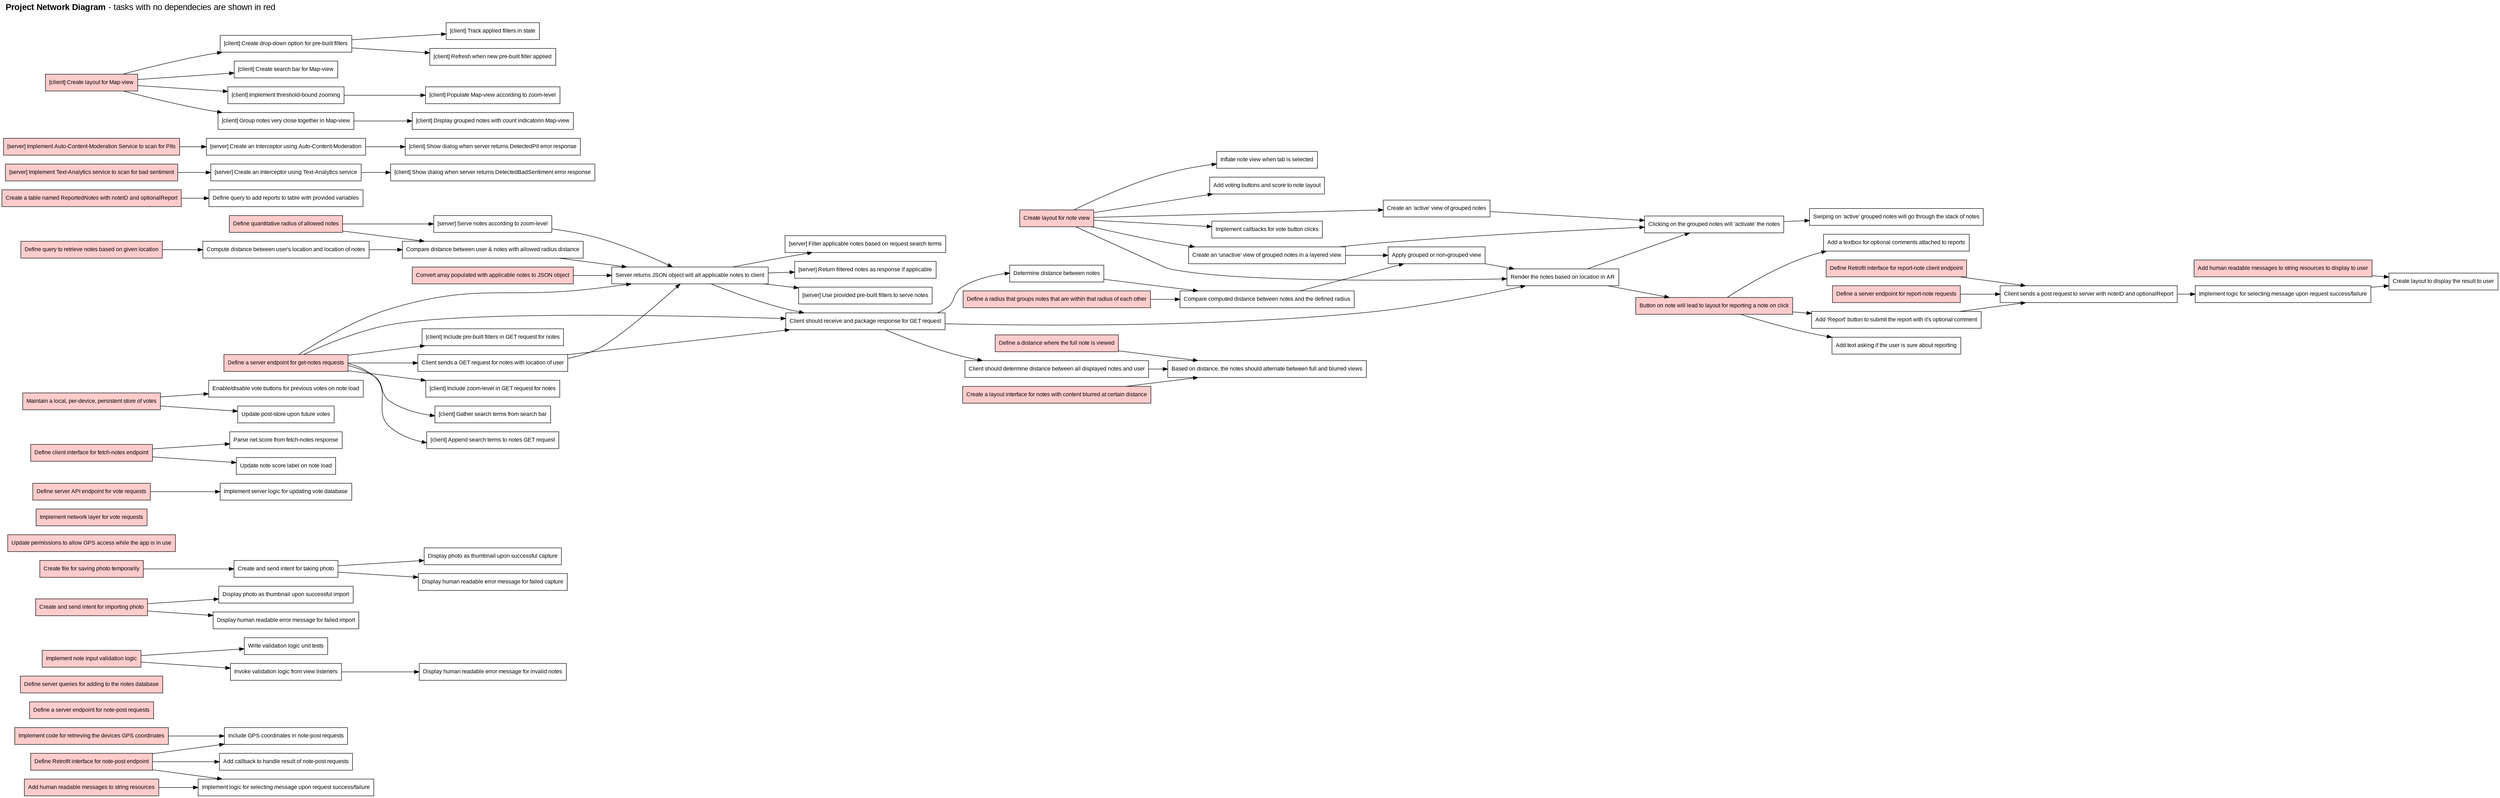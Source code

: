 digraph L {
    fontsize = 18
    fontname = Arial
    labelloc = "t"
    labeljust = "l"
    rankdir="LR"
    label = <<b>Project Network Diagram</b> - tasks with no dependecies are shown in red<br/><br/>>
   
    /* ---------- Independent tasks ---------- */
    node [shape=record fontname=Arial fontsize=12 style=filled fillcolor="#FFCCCC"]
    1 [label="Define Retrofit interface for note-post endpoint"]
    2 [label="Define a server endpoint for note-post requests"]
    3 [label="Define server queries for adding to the notes database"]
    4 [label="Implement note input validation logic"]
    5 [label="Create and send intent for importing photo"]
    6 [label="Create file for saving photo temporarily"]
    7 [label="Update permissions to allow GPS access while the app is in use"]
    8 [label="Implement code for retrieving the devices GPS coordinates"]
    9 [label="Add human readable messages to string resources"]
    10 [label="Implement network layer for vote requests"]
    11 [label="Define server API endpoint for vote requests"]
    12 [label="Define client interface for fetch-notes endpoint"]
    13 [label="Maintain a local, per-device, persistent store of votes"]

    14 [label="Define quantitative radius of allowed notes"]
    15 [label="Define query to retrieve notes based on given location"]
    16 [label="Define a server endpoint for get-notes requests"]
    17 [label="Convert array populated with applicable notes to JSON object"]
    18 [label="Create layout for note view"]
    19 [label="Define a distance where the full note is viewed"]
    20 [label="Create a layout interface for notes with content blurred at certain distance"]
    21 [label="Define a radius that groups notes that are within that radius of each other"]
    
    23 [label="Button on note will lead to layout for reporting a note on click"]
    24 [label="Define Retrofit interface for report-note client endpoint"]
    25 [label="Define a server endpoint for report-note requests"]
    26 [label="Create a table named ReportedNotes with noteID and optionalReport"]
    27 [label="Add human readable messages to string resources to display to user"]
        
    28 [label="[server] Implement Text-Analytics service to scan for bad sentiment"]
    29 [label="[server] Implement Auto-Content-Moderation Service to scan for PIIs"]
    30 [label="[client] Create layout for Map-view"]
    
    /* ---------- Dependent tasks ---------- */
    node [fillcolor="#FFFFFF"]
   
    1.1 [label="Add callback to handle result of note-post requests"]
    1 -> 1.1;

    4.1 [label="Write validation logic unit tests"]
    4.2 [label="Invoke validation logic from view listeners"]
    4.3 [label="Display human readable error message for invalid notes"]
    4 -> 4.1, 4.2; 4.2 -> 4.3;

    5.1 [label="Display photo as thumbnail upon successful import"]
    5.2 [label="Display human readable error message for failed import"]
    5 -> 5.1, 5.2;

    6.1 [label="Create and send intent for taking photo"]
    6.2 [label="Display photo as thumbnail upon successful capture"]
    6.3 [label="Display human readable error message for failed capture"]
    6 -> 6.1; 6.1 -> 6.2; 6.1 -> 6.3;

    8.1 [label="Include GPS coordinates in note-post requests"]
    8 -> 8.1; 1 -> 8.1;

    9.1 [label="Implement logic for selecting message upon request success/failure"]
    9 -> 9.1; 1 -> 9.1;

    11.1 [label="Implement server logic for updating vote database"]
    11 -> 11.1;

    12.1 [label="Parse net score from fetch-notes response"]
    12.2 [label="Update note score label on note load"]
    12 -> 12.1; 12 -> 12.2;

    13.1 [label="Enable/disable vote buttons for previous votes on note load"]
    13.2 [label="Update post-store upon future votes"]
    13 -> 13.1; 13 -> 13.2;

    14.0 [label="Compare distance between user & notes with allowed radius distance"]
    14.1 [label="Server returns JSON object will all applicable notes to client"]
    14.2 [label="Client should receive and package response for GET request"]
    14.3 [label="Apply grouped or non-grouped view"]
    14.4 [label="Render the notes based on location in AR"]
    14.5 [label="Client should determine distance between all displayed notes and user"]
    14.6 [label="Determine distance between notes"]
    14.7 [label="Clicking on the grouped notes will 'activate' the notes"]
    14.8 [label="Based on distance, the notes should alternate between full and blurred views"]
    14.9 [label="Compare computed distance between notes and the defined radius"]
    14.10 [label="Swiping on 'active' grouped notes will go through the stack of notes"]
    14.11 [label="[server] Filter applicable notes based on request search terms"]
    14.12 [label="[server] Return filtered notes as response if applicable"]
    14.13 [label="[server] Use provided pre-built filters to serve notes"]
    14.14 [label="[server] Serve notes according to zoom-level"]
    14 -> 14.0, 14.14;
    14.0 -> 14.1;
    14.14 -> 14.1;
    14.1 -> 14.2, 14.11, 14.12, 14.13;
    14.2 -> 14.4, 14.5, 14.6;
    14.4 -> 14.7, 23; 14.5 -> 14.8; 14.6 -> 14.9;
    14.7 -> 14.10; 14.9 -> 14.3;
    14.3 -> 14.4;

    15.0 [label="Compute distance between user's location and location of notes"]
    15 -> 15.0;
    15.0 -> 14.0;

    16.0 [label="Client sends a GET request for notes with location of user"]
    16.1 [label="[client] Gather search terms from search bar"]
    16.2 [label="[client] Append search terms to notes GET request"]
    16.3 [label="[client] Include pre-built filters in GET request for notes"]
    16.4 [label="[client] Include zoom-level in GET request for notes"]
    16 -> 16.0, 14.2, 14.1, 16.1, 16.2, 16.3, 16.4;
    16.0 -> 14.1, 14.2;

    17 -> 14.1
    
    18.0 [label="Create an 'unactive' view of grouped notes in a layered view"]
    18.1 [label="Create an 'active' view of grouped notes"]
    18.2 [label="Inflate note view when tab is selected"]
    18.3 [label="Add voting buttons and score to note layout"]
    18.4 [label="Implement callbacks for vote button clicks"]
    18 -> 14.4, 18.0, 18.1, 18.2, 18.3, 18.4;
    18.0 -> 14.3, 14.7;
    18.1 -> 14.7;
    

    19 -> 14.8

    20 -> 14.8

    21 -> 14.9

    23 [label="Button on note will lead to layout for reporting a note on click"]
    23.0 [label="Add text asking if the user is sure about reporting"]
    23.1 [label="Add a textbox for optional comments attached to reports"]
    23.2 [label="Add 'Report' button to submit the report with it's optional comment"]
    23.4 [label="Implement logic for selecting message upon request success/failure"]
    23 -> 23.0, 23.1, 23.2; 23.2 -> 24.0; 24.0 -> 23.4; 23.4 -> 27.0;

    24.0 [label="Client sends a post request to server with noteID and optionalReport"]
    24 -> 24.0;

    25 -> 24.0;


    26.0 [label="Define query to add reports to table with provided variables"]
    26 -> 26.0;

    27.0 [label="Create layout to display the result to user"]
    27 -> 27.0;

    28.0 [label="[server] Create an Interceptor using Text-Analytics service"]
    28.1 [label="[client] Show dialog when server returns DetectedBadSentiment error response"]
    28 -> 28.0; 28.0 -> 28.1;

    29.0 [label="[server] Create an Interceptor using Auto-Content-Moderation"]
    29.1 [label="[client] Show dialog when server returns DetectedPII error response"]
    29 -> 29.0; 29.0 -> 29.1;
    
    30.0 [label="[client] Create drop-down option for pre-built filters"]
    30.1 [label="[client] Create search bar for Map-view"]
    30.2 [label="[client] Track applied filters in state"]
    30.3 [label="[client] Refresh when new pre-built filter applied"]

    30.4 [label="[client] Implement threshold-bound zooming"]
    30.5 [label="[client] Populate Map-view according to zoom-level"]
    30.6 [label="[client] Group notes very close together in Map-view"]
    30.7 [label="[client] Display grouped notes with count indicatorin Map-view"]
    30 -> 30.0, 30.1, 30.4, 30.6;
    30.0 -> 30.2, 30.3;
    30.4 -> 30.5;
    30.6 -> 30.7;
}